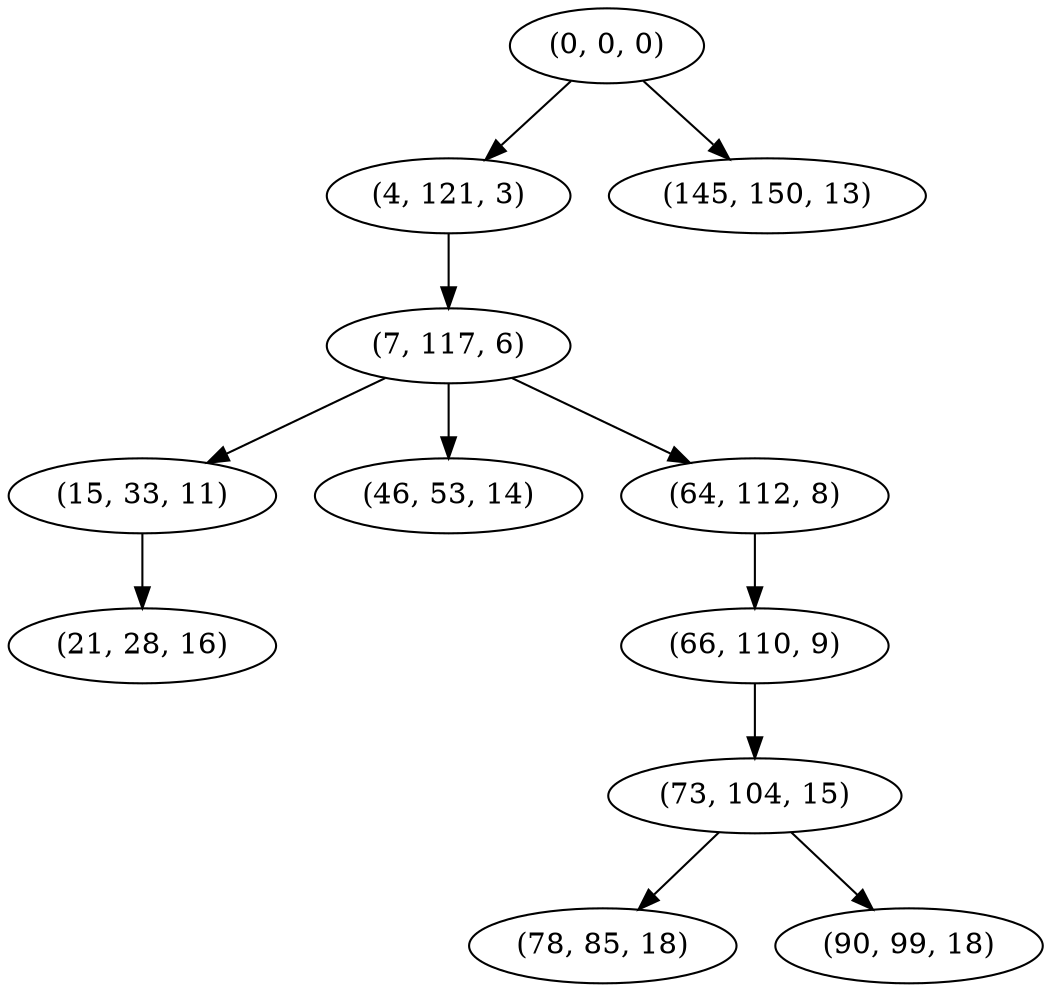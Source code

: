 digraph tree {
    "(0, 0, 0)";
    "(4, 121, 3)";
    "(7, 117, 6)";
    "(15, 33, 11)";
    "(21, 28, 16)";
    "(46, 53, 14)";
    "(64, 112, 8)";
    "(66, 110, 9)";
    "(73, 104, 15)";
    "(78, 85, 18)";
    "(90, 99, 18)";
    "(145, 150, 13)";
    "(0, 0, 0)" -> "(4, 121, 3)";
    "(0, 0, 0)" -> "(145, 150, 13)";
    "(4, 121, 3)" -> "(7, 117, 6)";
    "(7, 117, 6)" -> "(15, 33, 11)";
    "(7, 117, 6)" -> "(46, 53, 14)";
    "(7, 117, 6)" -> "(64, 112, 8)";
    "(15, 33, 11)" -> "(21, 28, 16)";
    "(64, 112, 8)" -> "(66, 110, 9)";
    "(66, 110, 9)" -> "(73, 104, 15)";
    "(73, 104, 15)" -> "(78, 85, 18)";
    "(73, 104, 15)" -> "(90, 99, 18)";
}
